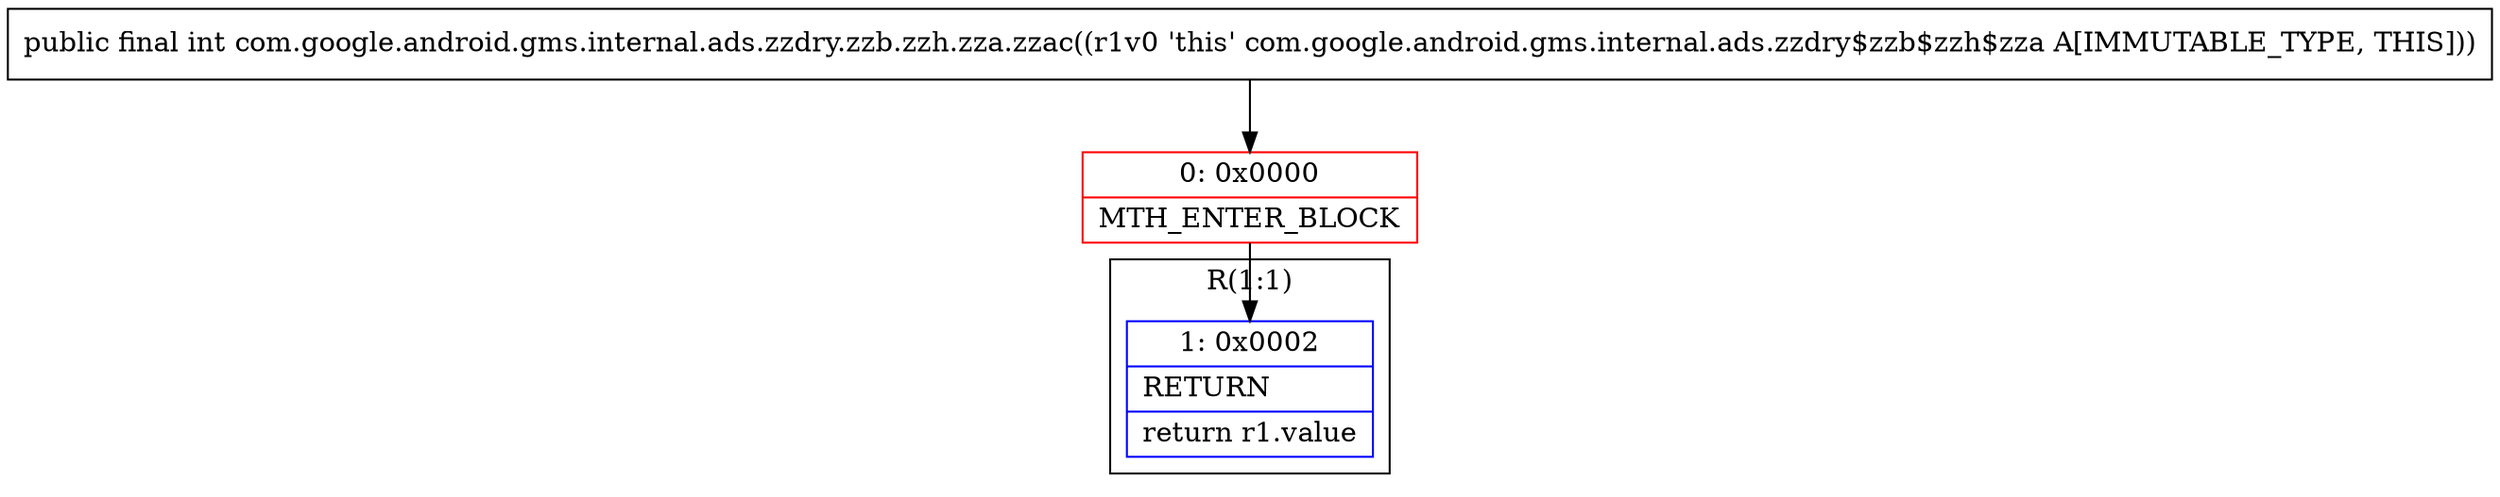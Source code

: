 digraph "CFG forcom.google.android.gms.internal.ads.zzdry.zzb.zzh.zza.zzac()I" {
subgraph cluster_Region_697007634 {
label = "R(1:1)";
node [shape=record,color=blue];
Node_1 [shape=record,label="{1\:\ 0x0002|RETURN\l|return r1.value\l}"];
}
Node_0 [shape=record,color=red,label="{0\:\ 0x0000|MTH_ENTER_BLOCK\l}"];
MethodNode[shape=record,label="{public final int com.google.android.gms.internal.ads.zzdry.zzb.zzh.zza.zzac((r1v0 'this' com.google.android.gms.internal.ads.zzdry$zzb$zzh$zza A[IMMUTABLE_TYPE, THIS])) }"];
MethodNode -> Node_0;
Node_0 -> Node_1;
}

